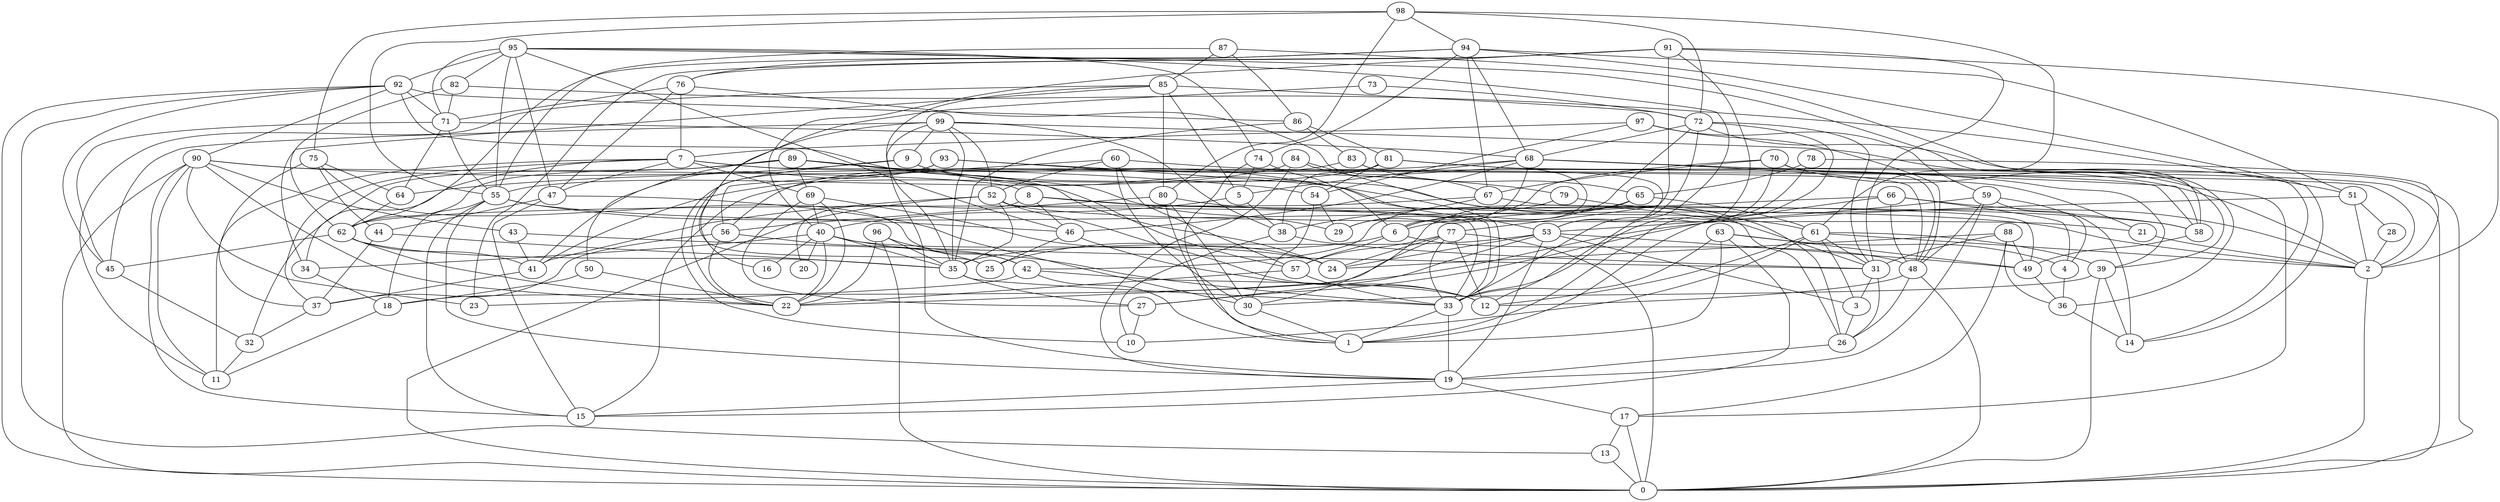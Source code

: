 digraph GG_graph {

subgraph G_graph {
edge [color = black]
"83" -> "65" [dir = none]
"83" -> "56" [dir = none]
"32" -> "11" [dir = none]
"54" -> "29" [dir = none]
"18" -> "11" [dir = none]
"84" -> "55" [dir = none]
"84" -> "26" [dir = none]
"84" -> "19" [dir = none]
"58" -> "49" [dir = none]
"5" -> "40" [dir = none]
"80" -> "56" [dir = none]
"80" -> "31" [dir = none]
"80" -> "30" [dir = none]
"98" -> "72" [dir = none]
"98" -> "61" [dir = none]
"98" -> "55" [dir = none]
"98" -> "80" [dir = none]
"40" -> "24" [dir = none]
"40" -> "16" [dir = none]
"40" -> "33" [dir = none]
"40" -> "22" [dir = none]
"40" -> "34" [dir = none]
"40" -> "20" [dir = none]
"40" -> "35" [dir = none]
"78" -> "2" [dir = none]
"78" -> "1" [dir = none]
"78" -> "65" [dir = none]
"27" -> "10" [dir = none]
"44" -> "35" [dir = none]
"44" -> "37" [dir = none]
"53" -> "19" [dir = none]
"53" -> "35" [dir = none]
"53" -> "24" [dir = none]
"86" -> "35" [dir = none]
"86" -> "81" [dir = none]
"35" -> "27" [dir = none]
"35" -> "33" [dir = none]
"8" -> "20" [dir = none]
"8" -> "46" [dir = none]
"89" -> "32" [dir = none]
"89" -> "24" [dir = none]
"89" -> "50" [dir = none]
"89" -> "62" [dir = none]
"89" -> "29" [dir = none]
"59" -> "4" [dir = none]
"59" -> "14" [dir = none]
"59" -> "19" [dir = none]
"50" -> "18" [dir = none]
"50" -> "22" [dir = none]
"67" -> "49" [dir = none]
"67" -> "62" [dir = none]
"67" -> "38" [dir = none]
"72" -> "1" [dir = none]
"72" -> "6" [dir = none]
"72" -> "31" [dir = none]
"38" -> "10" [dir = none]
"38" -> "31" [dir = none]
"61" -> "3" [dir = none]
"61" -> "12" [dir = none]
"61" -> "2" [dir = none]
"61" -> "31" [dir = none]
"61" -> "10" [dir = none]
"52" -> "21" [dir = none]
"52" -> "12" [dir = none]
"52" -> "33" [dir = none]
"52" -> "41" [dir = none]
"77" -> "18" [dir = none]
"77" -> "33" [dir = none]
"77" -> "0" [dir = none]
"77" -> "24" [dir = none]
"4" -> "36" [dir = none]
"2" -> "0" [dir = none]
"90" -> "8" [dir = none]
"90" -> "15" [dir = none]
"90" -> "0" [dir = none]
"90" -> "22" [dir = none]
"90" -> "23" [dir = none]
"90" -> "11" [dir = none]
"90" -> "54" [dir = none]
"9" -> "61" [dir = none]
"9" -> "64" [dir = none]
"93" -> "41" [dir = none]
"93" -> "33" [dir = none]
"93" -> "79" [dir = none]
"47" -> "30" [dir = none]
"43" -> "41" [dir = none]
"43" -> "31" [dir = none]
"96" -> "35" [dir = none]
"96" -> "22" [dir = none]
"96" -> "42" [dir = none]
"94" -> "76" [dir = none]
"94" -> "14" [dir = none]
"94" -> "62" [dir = none]
"94" -> "68" [dir = none]
"94" -> "74" [dir = none]
"41" -> "37" [dir = none]
"28" -> "2" [dir = none]
"42" -> "1" [dir = none]
"42" -> "12" [dir = none]
"79" -> "42" [dir = none]
"56" -> "22" [dir = none]
"99" -> "45" [dir = none]
"99" -> "35" [dir = none]
"99" -> "16" [dir = none]
"99" -> "39" [dir = none]
"60" -> "39" [dir = none]
"60" -> "52" [dir = none]
"60" -> "56" [dir = none]
"39" -> "14" [dir = none]
"31" -> "3" [dir = none]
"88" -> "31" [dir = none]
"88" -> "36" [dir = none]
"36" -> "14" [dir = none]
"76" -> "6" [dir = none]
"68" -> "5" [dir = none]
"68" -> "0" [dir = none]
"68" -> "46" [dir = none]
"73" -> "72" [dir = none]
"73" -> "25" [dir = none]
"85" -> "35" [dir = none]
"85" -> "34" [dir = none]
"75" -> "44" [dir = none]
"75" -> "64" [dir = none]
"75" -> "37" [dir = none]
"17" -> "0" [dir = none]
"17" -> "13" [dir = none]
"46" -> "12" [dir = none]
"46" -> "25" [dir = none]
"91" -> "31" [dir = none]
"91" -> "23" [dir = none]
"91" -> "40" [dir = none]
"91" -> "12" [dir = none]
"91" -> "2" [dir = none]
"91" -> "76" [dir = none]
"74" -> "1" [dir = none]
"13" -> "0" [dir = none]
"70" -> "48" [dir = none]
"70" -> "0" [dir = none]
"70" -> "29" [dir = none]
"66" -> "48" [dir = none]
"66" -> "6" [dir = none]
"66" -> "4" [dir = none]
"87" -> "55" [dir = none]
"87" -> "85" [dir = none]
"55" -> "19" [dir = none]
"55" -> "2" [dir = none]
"55" -> "15" [dir = none]
"55" -> "46" [dir = none]
"55" -> "18" [dir = none]
"62" -> "41" [dir = none]
"62" -> "45" [dir = none]
"64" -> "62" [dir = none]
"97" -> "7" [dir = none]
"97" -> "48" [dir = none]
"48" -> "12" [dir = none]
"48" -> "26" [dir = none]
"51" -> "2" [dir = none]
"51" -> "22" [dir = none]
"51" -> "28" [dir = none]
"92" -> "86" [dir = none]
"92" -> "71" [dir = none]
"92" -> "90" [dir = none]
"92" -> "0" [dir = none]
"92" -> "57" [dir = none]
"71" -> "55" [dir = none]
"71" -> "64" [dir = none]
"71" -> "45" [dir = none]
"71" -> "68" [dir = none]
"81" -> "54" [dir = none]
"81" -> "2" [dir = none]
"69" -> "22" [dir = none]
"69" -> "40" [dir = none]
"69" -> "27" [dir = none]
"19" -> "15" [dir = none]
"19" -> "17" [dir = none]
"95" -> "47" [dir = none]
"95" -> "58" [dir = none]
"95" -> "74" [dir = none]
"95" -> "46" [dir = none]
"95" -> "33" [dir = none]
"95" -> "55" [dir = none]
"95" -> "71" [dir = none]
"82" -> "51" [dir = none]
"82" -> "62" [dir = none]
"33" -> "19" [dir = none]
"33" -> "1" [dir = none]
"6" -> "57" [dir = none]
"6" -> "25" [dir = none]
"63" -> "15" [dir = none]
"63" -> "33" [dir = none]
"63" -> "49" [dir = none]
"65" -> "30" [dir = none]
"65" -> "61" [dir = none]
"7" -> "69" [dir = none]
"7" -> "2" [dir = none]
"7" -> "37" [dir = none]
"7" -> "21" [dir = none]
"7" -> "34" [dir = none]
"99" -> "38" [dir = none]
"30" -> "1" [dir = none]
"92" -> "45" [dir = none]
"56" -> "25" [dir = none]
"59" -> "48" [dir = none]
"70" -> "33" [dir = none]
"65" -> "6" [dir = none]
"85" -> "80" [dir = none]
"77" -> "12" [dir = none]
"56" -> "37" [dir = none]
"91" -> "77" [dir = none]
"68" -> "48" [dir = none]
"63" -> "4" [dir = none]
"81" -> "41" [dir = none]
"60" -> "57" [dir = none]
"66" -> "2" [dir = none]
"63" -> "1" [dir = none]
"57" -> "33" [dir = none]
"85" -> "5" [dir = none]
"95" -> "92" [dir = none]
"57" -> "22" [dir = none]
"98" -> "94" [dir = none]
"88" -> "49" [dir = none]
"94" -> "67" [dir = none]
"8" -> "33" [dir = none]
"47" -> "44" [dir = none]
"62" -> "22" [dir = none]
"87" -> "86" [dir = none]
"31" -> "26" [dir = none]
"74" -> "5" [dir = none]
"60" -> "30" [dir = none]
"90" -> "43" [dir = none]
"76" -> "47" [dir = none]
"21" -> "2" [dir = none]
"53" -> "49" [dir = none]
"99" -> "52" [dir = none]
"81" -> "38" [dir = none]
"96" -> "0" [dir = none]
"61" -> "39" [dir = none]
"85" -> "72" [dir = none]
"52" -> "0" [dir = none]
"79" -> "58" [dir = none]
"75" -> "42" [dir = none]
"98" -> "75" [dir = none]
"92" -> "13" [dir = none]
"26" -> "19" [dir = none]
"83" -> "53" [dir = none]
"3" -> "26" [dir = none]
"62" -> "35" [dir = none]
"7" -> "47" [dir = none]
"97" -> "54" [dir = none]
"53" -> "27" [dir = none]
"47" -> "15" [dir = none]
"68" -> "15" [dir = none]
"37" -> "32" [dir = none]
"89" -> "26" [dir = none]
"68" -> "29" [dir = none]
"88" -> "24" [dir = none]
"99" -> "9" [dir = none]
"86" -> "83" [dir = none]
"74" -> "6" [dir = none]
"7" -> "11" [dir = none]
"72" -> "14" [dir = none]
"9" -> "53" [dir = none]
"89" -> "69" [dir = none]
"8" -> "58" [dir = none]
"84" -> "67" [dir = none]
"53" -> "3" [dir = none]
"85" -> "11" [dir = none]
"45" -> "32" [dir = none]
"93" -> "10" [dir = none]
"39" -> "0" [dir = none]
"81" -> "58" [dir = none]
"9" -> "22" [dir = none]
"42" -> "23" [dir = none]
"6" -> "48" [dir = none]
"97" -> "59" [dir = none]
"49" -> "36" [dir = none]
"59" -> "53" [dir = none]
"88" -> "17" [dir = none]
"76" -> "71" [dir = none]
"48" -> "0" [dir = none]
"54" -> "30" [dir = none]
"80" -> "1" [dir = none]
"95" -> "82" [dir = none]
"70" -> "67" [dir = none]
"76" -> "7" [dir = none]
"66" -> "27" [dir = none]
"39" -> "30" [dir = none]
"99" -> "19" [dir = none]
"82" -> "71" [dir = none]
"72" -> "53" [dir = none]
"94" -> "51" [dir = none]
"5" -> "38" [dir = none]
"69" -> "24" [dir = none]
"52" -> "35" [dir = none]
"34" -> "18" [dir = none]
"77" -> "57" [dir = none]
"72" -> "68" [dir = none]
"87" -> "36" [dir = none]
"70" -> "17" [dir = none]
"68" -> "58" [dir = none]
}

}
